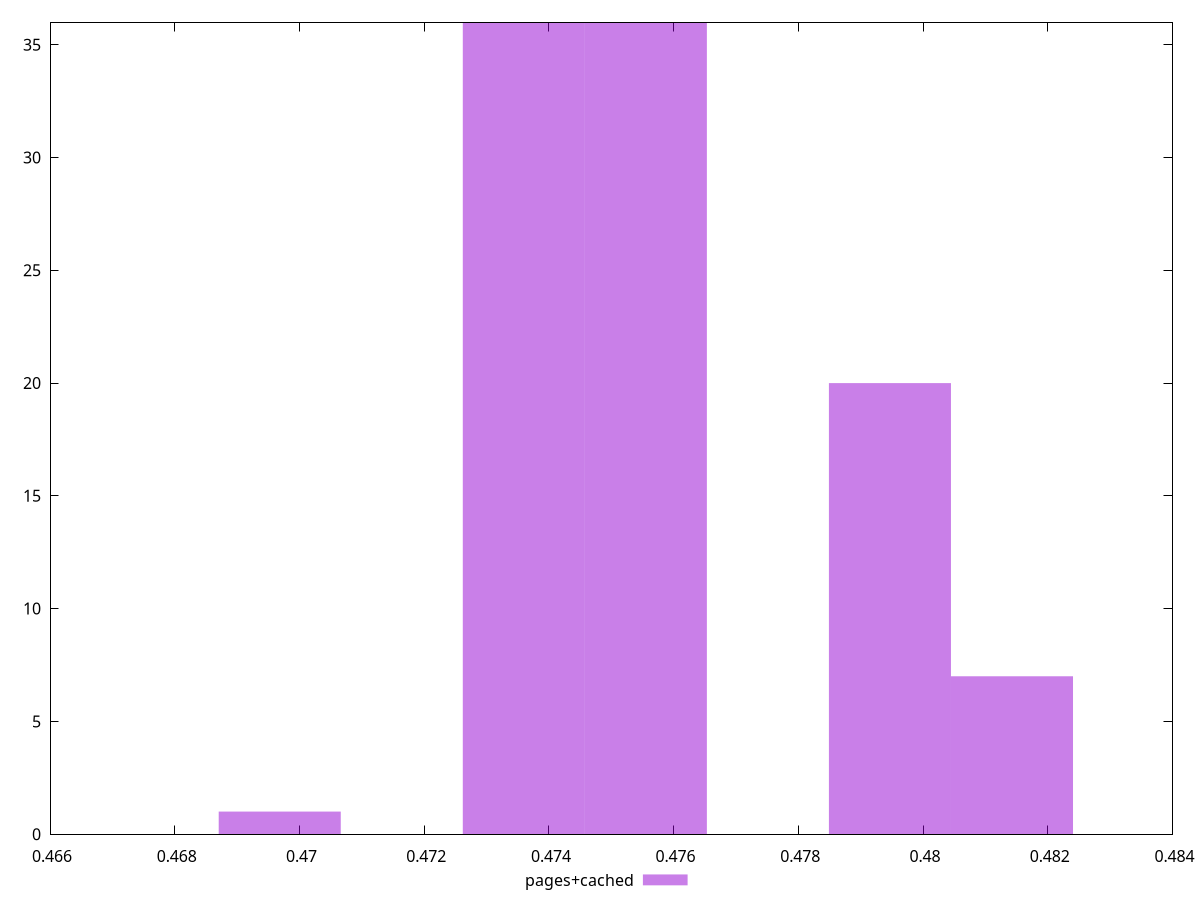 $_pagesCached <<EOF
0.4696838834335037 1
0.4735979157954496 36
0.4814259805193413 7
0.4794689643383684 20
0.4755549319764225 36
EOF
set key outside below
set terminal pngcairo
set output "report_00004_2020-11-02T20-21-41.718Z/render-blocking-resources/pages+cached//hist.png"
set yrange [0:36]
set boxwidth 0.001957016180972932
set style fill transparent solid 0.5 noborder
plot $_pagesCached title "pages+cached" with boxes ,